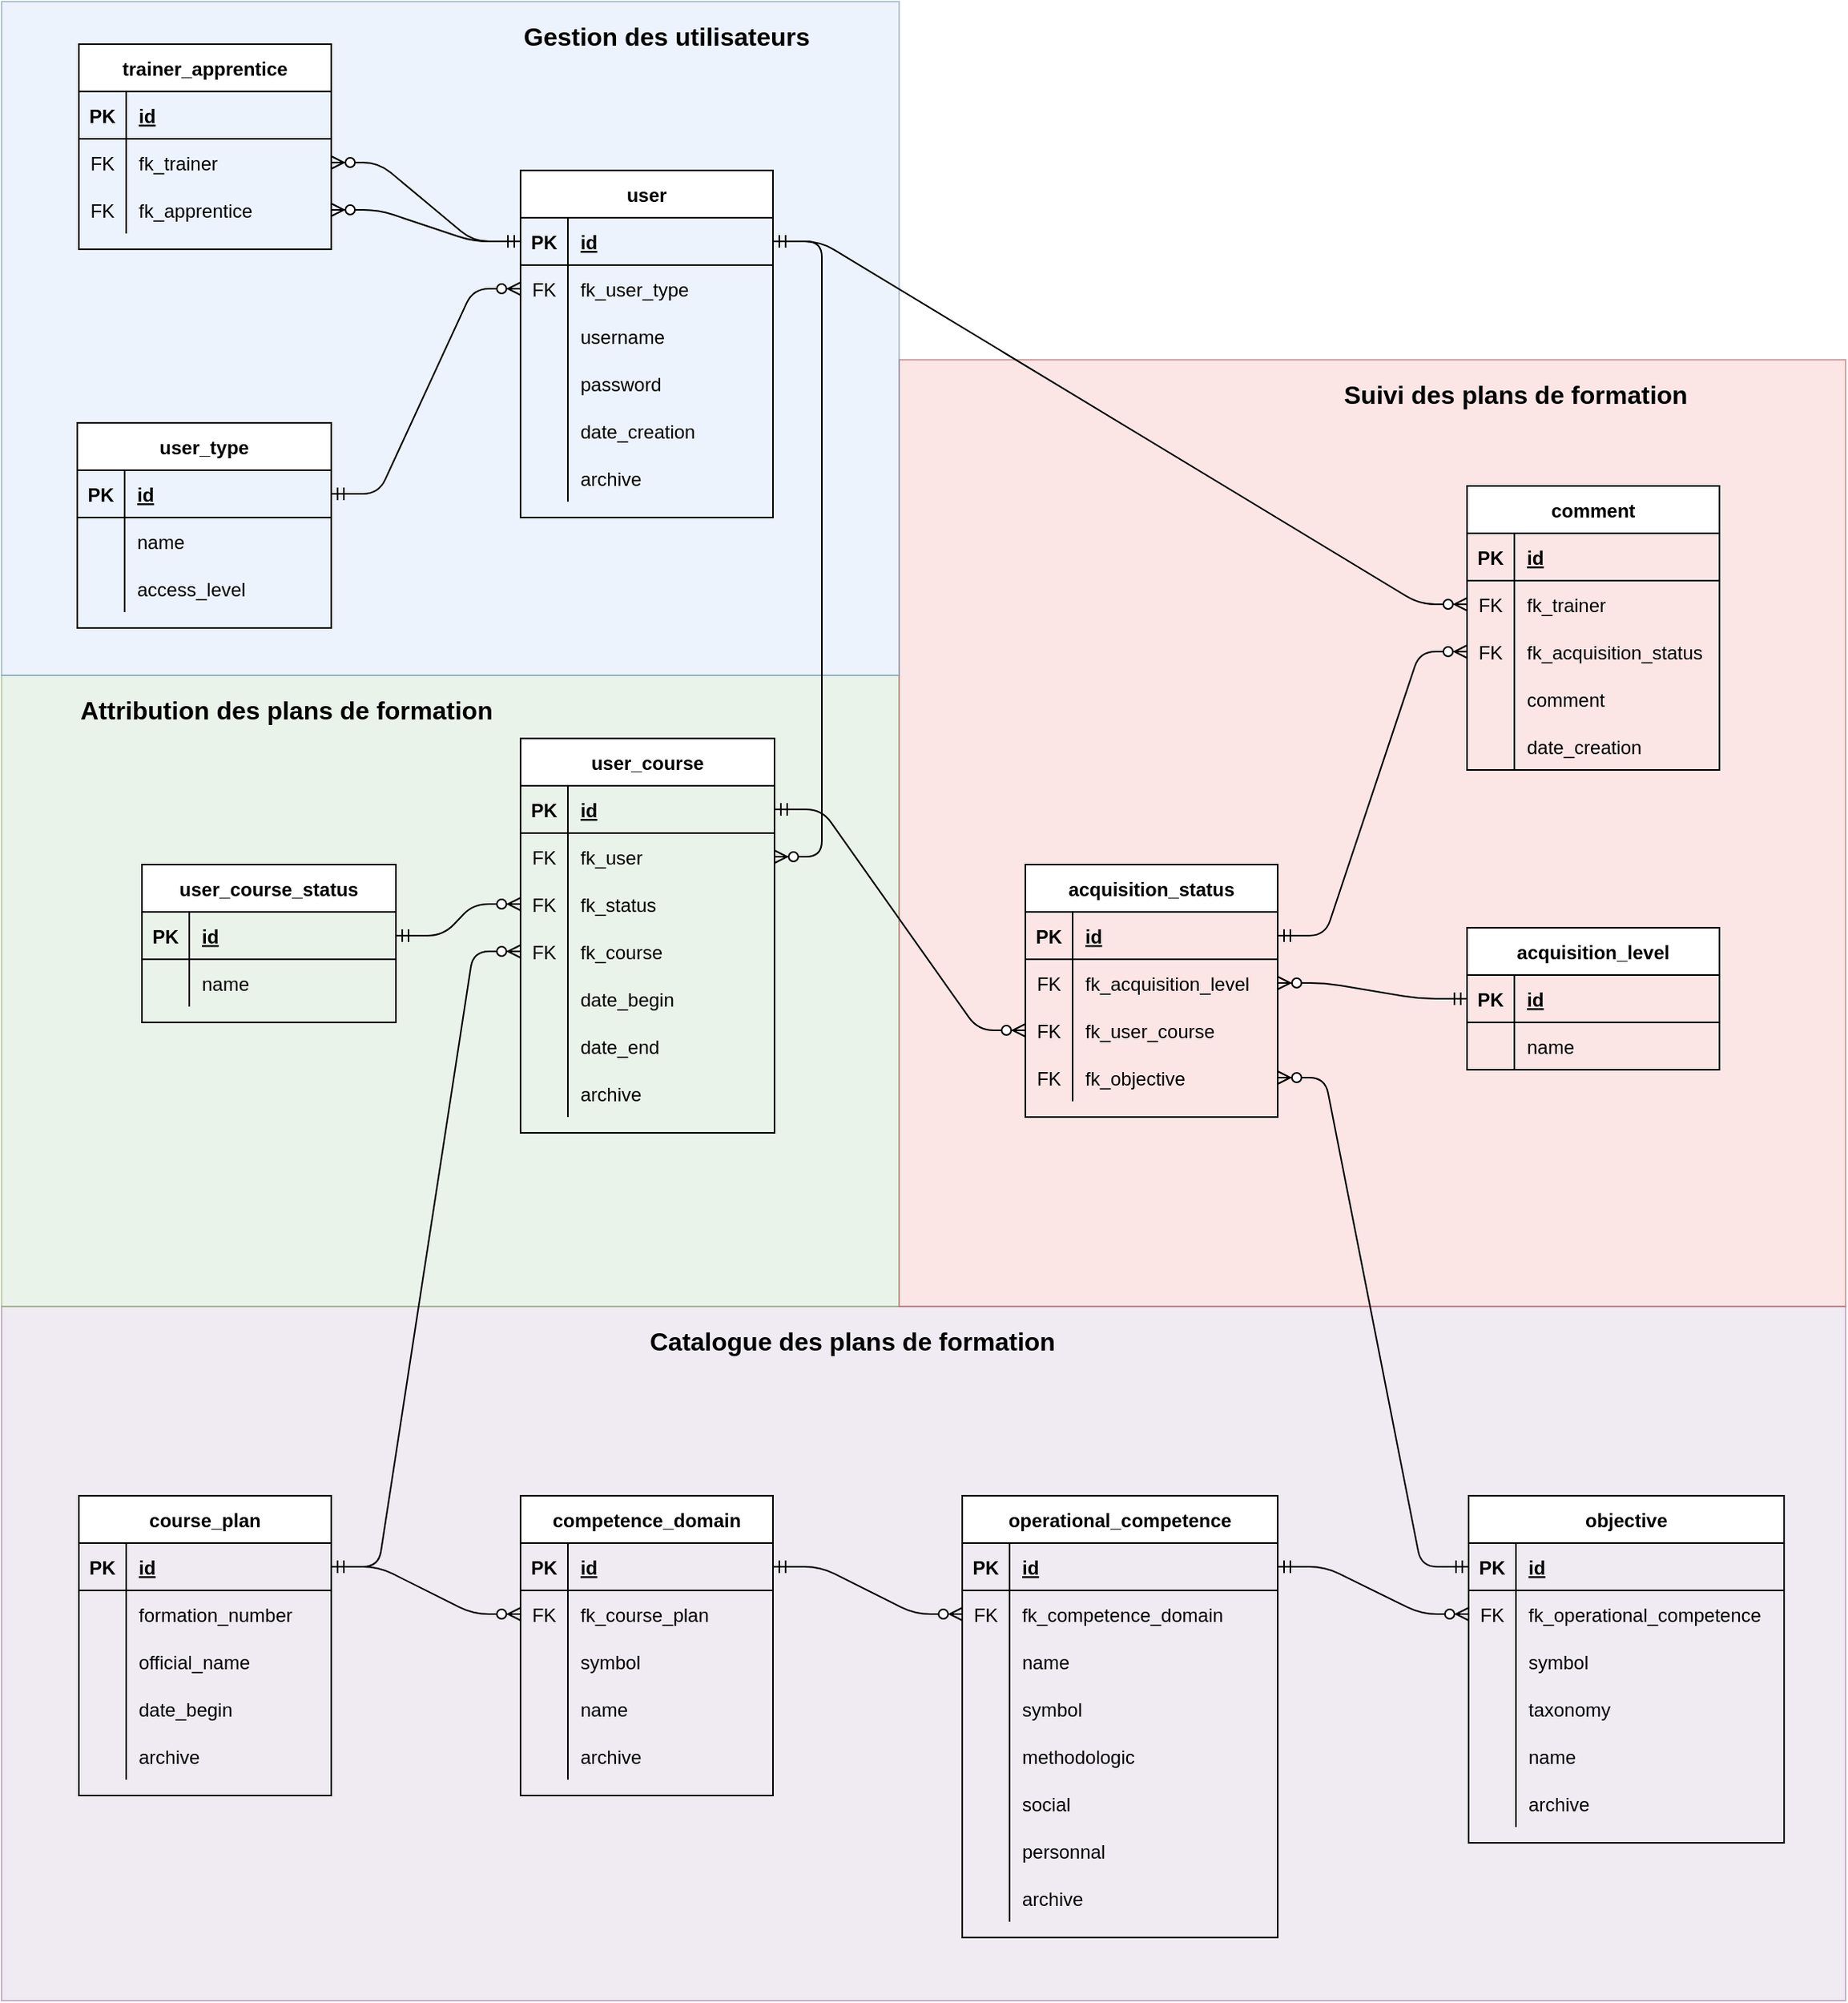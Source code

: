 <mxfile version="14.5.1" type="device"><diagram id="nrFtZgHq6ZsVmek2zuGJ" name="Page-1"><mxGraphModel dx="2720" dy="1978" grid="1" gridSize="10" guides="1" tooltips="1" connect="1" arrows="1" fold="1" page="1" pageScale="1" pageWidth="1169" pageHeight="827" math="0" shadow="0"><root><mxCell id="0"/><mxCell id="1" parent="0"/><mxCell id="5o8P5nD-2goWZ9Rq4ehd-6" value="" style="rounded=0;whiteSpace=wrap;html=1;fillColor=#e1d5e7;strokeColor=#9673a6;opacity=50;" vertex="1" parent="1"><mxGeometry x="-1169" width="1169" height="440" as="geometry"/></mxCell><mxCell id="5o8P5nD-2goWZ9Rq4ehd-5" value="" style="rounded=0;whiteSpace=wrap;html=1;fillColor=#d5e8d4;strokeColor=#82b366;opacity=50;" vertex="1" parent="1"><mxGeometry x="-1169" y="-400" width="569" height="400" as="geometry"/></mxCell><mxCell id="TRs-lFAUs9j5GoZxBY2p-140" value="user_course" style="shape=table;startSize=30;container=1;collapsible=1;childLayout=tableLayout;fixedRows=1;rowLines=0;fontStyle=1;align=center;resizeLast=1;" parent="1" vertex="1"><mxGeometry x="-840" y="-360" width="161" height="250" as="geometry"/></mxCell><mxCell id="TRs-lFAUs9j5GoZxBY2p-141" value="" style="shape=partialRectangle;collapsible=0;dropTarget=0;pointerEvents=0;fillColor=none;top=0;left=0;bottom=1;right=0;points=[[0,0.5],[1,0.5]];portConstraint=eastwest;" parent="TRs-lFAUs9j5GoZxBY2p-140" vertex="1"><mxGeometry y="30" width="161" height="30" as="geometry"/></mxCell><mxCell id="TRs-lFAUs9j5GoZxBY2p-142" value="PK" style="shape=partialRectangle;connectable=0;fillColor=none;top=0;left=0;bottom=0;right=0;fontStyle=1;overflow=hidden;" parent="TRs-lFAUs9j5GoZxBY2p-141" vertex="1"><mxGeometry width="30" height="30" as="geometry"/></mxCell><mxCell id="TRs-lFAUs9j5GoZxBY2p-143" value="id" style="shape=partialRectangle;connectable=0;fillColor=none;top=0;left=0;bottom=0;right=0;align=left;spacingLeft=6;fontStyle=5;overflow=hidden;" parent="TRs-lFAUs9j5GoZxBY2p-141" vertex="1"><mxGeometry x="30" width="131" height="30" as="geometry"/></mxCell><mxCell id="TRs-lFAUs9j5GoZxBY2p-153" value="" style="shape=partialRectangle;collapsible=0;dropTarget=0;pointerEvents=0;fillColor=none;top=0;left=0;bottom=0;right=0;points=[[0,0.5],[1,0.5]];portConstraint=eastwest;" parent="TRs-lFAUs9j5GoZxBY2p-140" vertex="1"><mxGeometry y="60" width="161" height="30" as="geometry"/></mxCell><mxCell id="TRs-lFAUs9j5GoZxBY2p-154" value="FK" style="shape=partialRectangle;connectable=0;fillColor=none;top=0;left=0;bottom=0;right=0;fontStyle=0;overflow=hidden;" parent="TRs-lFAUs9j5GoZxBY2p-153" vertex="1"><mxGeometry width="30" height="30" as="geometry"/></mxCell><mxCell id="TRs-lFAUs9j5GoZxBY2p-155" value="fk_user" style="shape=partialRectangle;connectable=0;fillColor=none;top=0;left=0;bottom=0;right=0;align=left;spacingLeft=6;fontStyle=0;overflow=hidden;" parent="TRs-lFAUs9j5GoZxBY2p-153" vertex="1"><mxGeometry x="30" width="131" height="30" as="geometry"/></mxCell><mxCell id="TRs-lFAUs9j5GoZxBY2p-159" value="" style="shape=partialRectangle;collapsible=0;dropTarget=0;pointerEvents=0;fillColor=none;top=0;left=0;bottom=0;right=0;points=[[0,0.5],[1,0.5]];portConstraint=eastwest;" parent="TRs-lFAUs9j5GoZxBY2p-140" vertex="1"><mxGeometry y="90" width="161" height="30" as="geometry"/></mxCell><mxCell id="TRs-lFAUs9j5GoZxBY2p-160" value="FK" style="shape=partialRectangle;connectable=0;fillColor=none;top=0;left=0;bottom=0;right=0;fontStyle=0;overflow=hidden;" parent="TRs-lFAUs9j5GoZxBY2p-159" vertex="1"><mxGeometry width="30" height="30" as="geometry"/></mxCell><mxCell id="TRs-lFAUs9j5GoZxBY2p-161" value="fk_status" style="shape=partialRectangle;connectable=0;fillColor=none;top=0;left=0;bottom=0;right=0;align=left;spacingLeft=6;fontStyle=0;overflow=hidden;" parent="TRs-lFAUs9j5GoZxBY2p-159" vertex="1"><mxGeometry x="30" width="131" height="30" as="geometry"/></mxCell><mxCell id="TRs-lFAUs9j5GoZxBY2p-156" value="" style="shape=partialRectangle;collapsible=0;dropTarget=0;pointerEvents=0;fillColor=none;top=0;left=0;bottom=0;right=0;points=[[0,0.5],[1,0.5]];portConstraint=eastwest;" parent="TRs-lFAUs9j5GoZxBY2p-140" vertex="1"><mxGeometry y="120" width="161" height="30" as="geometry"/></mxCell><mxCell id="TRs-lFAUs9j5GoZxBY2p-157" value="FK" style="shape=partialRectangle;connectable=0;fillColor=none;top=0;left=0;bottom=0;right=0;fontStyle=0;overflow=hidden;" parent="TRs-lFAUs9j5GoZxBY2p-156" vertex="1"><mxGeometry width="30" height="30" as="geometry"/></mxCell><mxCell id="TRs-lFAUs9j5GoZxBY2p-158" value="fk_course" style="shape=partialRectangle;connectable=0;fillColor=none;top=0;left=0;bottom=0;right=0;align=left;spacingLeft=6;fontStyle=0;overflow=hidden;" parent="TRs-lFAUs9j5GoZxBY2p-156" vertex="1"><mxGeometry x="30" width="131" height="30" as="geometry"/></mxCell><mxCell id="TRs-lFAUs9j5GoZxBY2p-144" value="" style="shape=partialRectangle;collapsible=0;dropTarget=0;pointerEvents=0;fillColor=none;top=0;left=0;bottom=0;right=0;points=[[0,0.5],[1,0.5]];portConstraint=eastwest;" parent="TRs-lFAUs9j5GoZxBY2p-140" vertex="1"><mxGeometry y="150" width="161" height="30" as="geometry"/></mxCell><mxCell id="TRs-lFAUs9j5GoZxBY2p-145" value="" style="shape=partialRectangle;connectable=0;fillColor=none;top=0;left=0;bottom=0;right=0;editable=1;overflow=hidden;" parent="TRs-lFAUs9j5GoZxBY2p-144" vertex="1"><mxGeometry width="30" height="30" as="geometry"/></mxCell><mxCell id="TRs-lFAUs9j5GoZxBY2p-146" value="date_begin" style="shape=partialRectangle;connectable=0;fillColor=none;top=0;left=0;bottom=0;right=0;align=left;spacingLeft=6;overflow=hidden;" parent="TRs-lFAUs9j5GoZxBY2p-144" vertex="1"><mxGeometry x="30" width="131" height="30" as="geometry"/></mxCell><mxCell id="TRs-lFAUs9j5GoZxBY2p-147" value="" style="shape=partialRectangle;collapsible=0;dropTarget=0;pointerEvents=0;fillColor=none;top=0;left=0;bottom=0;right=0;points=[[0,0.5],[1,0.5]];portConstraint=eastwest;" parent="TRs-lFAUs9j5GoZxBY2p-140" vertex="1"><mxGeometry y="180" width="161" height="30" as="geometry"/></mxCell><mxCell id="TRs-lFAUs9j5GoZxBY2p-148" value="" style="shape=partialRectangle;connectable=0;fillColor=none;top=0;left=0;bottom=0;right=0;editable=1;overflow=hidden;" parent="TRs-lFAUs9j5GoZxBY2p-147" vertex="1"><mxGeometry width="30" height="30" as="geometry"/></mxCell><mxCell id="TRs-lFAUs9j5GoZxBY2p-149" value="date_end" style="shape=partialRectangle;connectable=0;fillColor=none;top=0;left=0;bottom=0;right=0;align=left;spacingLeft=6;overflow=hidden;" parent="TRs-lFAUs9j5GoZxBY2p-147" vertex="1"><mxGeometry x="30" width="131" height="30" as="geometry"/></mxCell><mxCell id="TRs-lFAUs9j5GoZxBY2p-150" value="" style="shape=partialRectangle;collapsible=0;dropTarget=0;pointerEvents=0;fillColor=none;top=0;left=0;bottom=0;right=0;points=[[0,0.5],[1,0.5]];portConstraint=eastwest;" parent="TRs-lFAUs9j5GoZxBY2p-140" vertex="1"><mxGeometry y="210" width="161" height="30" as="geometry"/></mxCell><mxCell id="TRs-lFAUs9j5GoZxBY2p-151" value="" style="shape=partialRectangle;connectable=0;fillColor=none;top=0;left=0;bottom=0;right=0;editable=1;overflow=hidden;" parent="TRs-lFAUs9j5GoZxBY2p-150" vertex="1"><mxGeometry width="30" height="30" as="geometry"/></mxCell><mxCell id="TRs-lFAUs9j5GoZxBY2p-152" value="archive" style="shape=partialRectangle;connectable=0;fillColor=none;top=0;left=0;bottom=0;right=0;align=left;spacingLeft=6;overflow=hidden;" parent="TRs-lFAUs9j5GoZxBY2p-150" vertex="1"><mxGeometry x="30" width="131" height="30" as="geometry"/></mxCell><mxCell id="5o8P5nD-2goWZ9Rq4ehd-3" value="" style="rounded=0;whiteSpace=wrap;html=1;fillColor=#f8cecc;strokeColor=#b85450;opacity=50;" vertex="1" parent="1"><mxGeometry x="-600" y="-600" width="600" height="600" as="geometry"/></mxCell><mxCell id="5o8P5nD-2goWZ9Rq4ehd-2" value="" style="rounded=0;whiteSpace=wrap;html=1;fillColor=#dae8fc;strokeColor=#6c8ebf;opacity=50;" vertex="1" parent="1"><mxGeometry x="-1169" y="-827" width="569" height="427" as="geometry"/></mxCell><mxCell id="-QQITjNCen39ZFEGmMMH-3" value="" style="edgeStyle=entityRelationEdgeStyle;fontSize=12;html=1;endArrow=ERzeroToMany;endFill=1;startArrow=ERmandOne;startFill=0;" parent="1" source="TRs-lFAUs9j5GoZxBY2p-78" target="TRs-lFAUs9j5GoZxBY2p-116" edge="1"><mxGeometry width="100" height="100" relative="1" as="geometry"><mxPoint x="-861.87" y="-578.5" as="sourcePoint"/><mxPoint x="-859" y="-730" as="targetPoint"/></mxGeometry></mxCell><mxCell id="-QQITjNCen39ZFEGmMMH-4" value="" style="edgeStyle=entityRelationEdgeStyle;fontSize=12;html=1;endArrow=ERzeroToMany;endFill=1;startArrow=ERmandOne;startFill=0;" parent="1" source="TRs-lFAUs9j5GoZxBY2p-78" target="TRs-lFAUs9j5GoZxBY2p-119" edge="1"><mxGeometry width="100" height="100" relative="1" as="geometry"><mxPoint x="-861.87" y="-578.5" as="sourcePoint"/><mxPoint x="-959" y="-450" as="targetPoint"/></mxGeometry></mxCell><mxCell id="TRs-lFAUs9j5GoZxBY2p-1" value="acquisition_level" style="shape=table;startSize=30;container=1;collapsible=1;childLayout=tableLayout;fixedRows=1;rowLines=0;fontStyle=1;align=center;resizeLast=1;" parent="1" vertex="1"><mxGeometry x="-240" y="-240" width="160" height="90" as="geometry"/></mxCell><mxCell id="TRs-lFAUs9j5GoZxBY2p-2" value="" style="shape=partialRectangle;collapsible=0;dropTarget=0;pointerEvents=0;fillColor=none;top=0;left=0;bottom=1;right=0;points=[[0,0.5],[1,0.5]];portConstraint=eastwest;" parent="TRs-lFAUs9j5GoZxBY2p-1" vertex="1"><mxGeometry y="30" width="160" height="30" as="geometry"/></mxCell><mxCell id="TRs-lFAUs9j5GoZxBY2p-3" value="PK" style="shape=partialRectangle;connectable=0;fillColor=none;top=0;left=0;bottom=0;right=0;fontStyle=1;overflow=hidden;" parent="TRs-lFAUs9j5GoZxBY2p-2" vertex="1"><mxGeometry width="30" height="30" as="geometry"/></mxCell><mxCell id="TRs-lFAUs9j5GoZxBY2p-4" value="id" style="shape=partialRectangle;connectable=0;fillColor=none;top=0;left=0;bottom=0;right=0;align=left;spacingLeft=6;fontStyle=5;overflow=hidden;" parent="TRs-lFAUs9j5GoZxBY2p-2" vertex="1"><mxGeometry x="30" width="130" height="30" as="geometry"/></mxCell><mxCell id="TRs-lFAUs9j5GoZxBY2p-5" value="" style="shape=partialRectangle;collapsible=0;dropTarget=0;pointerEvents=0;fillColor=none;top=0;left=0;bottom=0;right=0;points=[[0,0.5],[1,0.5]];portConstraint=eastwest;" parent="TRs-lFAUs9j5GoZxBY2p-1" vertex="1"><mxGeometry y="60" width="160" height="30" as="geometry"/></mxCell><mxCell id="TRs-lFAUs9j5GoZxBY2p-6" value="" style="shape=partialRectangle;connectable=0;fillColor=none;top=0;left=0;bottom=0;right=0;editable=1;overflow=hidden;" parent="TRs-lFAUs9j5GoZxBY2p-5" vertex="1"><mxGeometry width="30" height="30" as="geometry"/></mxCell><mxCell id="TRs-lFAUs9j5GoZxBY2p-7" value="name" style="shape=partialRectangle;connectable=0;fillColor=none;top=0;left=0;bottom=0;right=0;align=left;spacingLeft=6;overflow=hidden;" parent="TRs-lFAUs9j5GoZxBY2p-5" vertex="1"><mxGeometry x="30" width="130" height="30" as="geometry"/></mxCell><mxCell id="TRs-lFAUs9j5GoZxBY2p-14" value="" style="edgeStyle=entityRelationEdgeStyle;fontSize=12;html=1;endArrow=ERmandOne;startArrow=ERzeroToMany;startFill=1;" parent="1" source="TRs-lFAUs9j5GoZxBY2p-59" target="TRs-lFAUs9j5GoZxBY2p-2" edge="1"><mxGeometry width="100" height="100" relative="1" as="geometry"><mxPoint x="-459" y="-240" as="sourcePoint"/><mxPoint x="-249" y="-610" as="targetPoint"/></mxGeometry></mxCell><mxCell id="TRs-lFAUs9j5GoZxBY2p-15" value="comment" style="shape=table;startSize=30;container=1;collapsible=1;childLayout=tableLayout;fixedRows=1;rowLines=0;fontStyle=1;align=center;resizeLast=1;" parent="1" vertex="1"><mxGeometry x="-240" y="-520" width="160" height="180" as="geometry"/></mxCell><mxCell id="TRs-lFAUs9j5GoZxBY2p-16" value="" style="shape=partialRectangle;collapsible=0;dropTarget=0;pointerEvents=0;fillColor=none;top=0;left=0;bottom=1;right=0;points=[[0,0.5],[1,0.5]];portConstraint=eastwest;" parent="TRs-lFAUs9j5GoZxBY2p-15" vertex="1"><mxGeometry y="30" width="160" height="30" as="geometry"/></mxCell><mxCell id="TRs-lFAUs9j5GoZxBY2p-17" value="PK" style="shape=partialRectangle;connectable=0;fillColor=none;top=0;left=0;bottom=0;right=0;fontStyle=1;overflow=hidden;" parent="TRs-lFAUs9j5GoZxBY2p-16" vertex="1"><mxGeometry width="30" height="30" as="geometry"/></mxCell><mxCell id="TRs-lFAUs9j5GoZxBY2p-18" value="id" style="shape=partialRectangle;connectable=0;fillColor=none;top=0;left=0;bottom=0;right=0;align=left;spacingLeft=6;fontStyle=5;overflow=hidden;" parent="TRs-lFAUs9j5GoZxBY2p-16" vertex="1"><mxGeometry x="30" width="130" height="30" as="geometry"/></mxCell><mxCell id="TRs-lFAUs9j5GoZxBY2p-29" value="" style="shape=partialRectangle;collapsible=0;dropTarget=0;pointerEvents=0;fillColor=none;top=0;left=0;bottom=0;right=0;points=[[0,0.5],[1,0.5]];portConstraint=eastwest;" parent="TRs-lFAUs9j5GoZxBY2p-15" vertex="1"><mxGeometry y="60" width="160" height="30" as="geometry"/></mxCell><mxCell id="TRs-lFAUs9j5GoZxBY2p-30" value="FK" style="shape=partialRectangle;connectable=0;fillColor=none;top=0;left=0;bottom=0;right=0;fontStyle=0;overflow=hidden;" parent="TRs-lFAUs9j5GoZxBY2p-29" vertex="1"><mxGeometry width="30" height="30" as="geometry"/></mxCell><mxCell id="TRs-lFAUs9j5GoZxBY2p-31" value="fk_trainer" style="shape=partialRectangle;connectable=0;fillColor=none;top=0;left=0;bottom=0;right=0;align=left;spacingLeft=6;fontStyle=0;overflow=hidden;" parent="TRs-lFAUs9j5GoZxBY2p-29" vertex="1"><mxGeometry x="30" width="130" height="30" as="geometry"/></mxCell><mxCell id="TRs-lFAUs9j5GoZxBY2p-32" value="" style="shape=partialRectangle;collapsible=0;dropTarget=0;pointerEvents=0;fillColor=none;top=0;left=0;bottom=0;right=0;points=[[0,0.5],[1,0.5]];portConstraint=eastwest;" parent="TRs-lFAUs9j5GoZxBY2p-15" vertex="1"><mxGeometry y="90" width="160" height="30" as="geometry"/></mxCell><mxCell id="TRs-lFAUs9j5GoZxBY2p-33" value="FK" style="shape=partialRectangle;connectable=0;fillColor=none;top=0;left=0;bottom=0;right=0;fontStyle=0;overflow=hidden;" parent="TRs-lFAUs9j5GoZxBY2p-32" vertex="1"><mxGeometry width="30" height="30" as="geometry"/></mxCell><mxCell id="TRs-lFAUs9j5GoZxBY2p-34" value="fk_acquisition_status" style="shape=partialRectangle;connectable=0;fillColor=none;top=0;left=0;bottom=0;right=0;align=left;spacingLeft=6;fontStyle=0;overflow=hidden;" parent="TRs-lFAUs9j5GoZxBY2p-32" vertex="1"><mxGeometry x="30" width="130" height="30" as="geometry"/></mxCell><mxCell id="TRs-lFAUs9j5GoZxBY2p-25" value="" style="shape=partialRectangle;collapsible=0;dropTarget=0;pointerEvents=0;fillColor=none;top=0;left=0;bottom=0;right=0;points=[[0,0.5],[1,0.5]];portConstraint=eastwest;" parent="TRs-lFAUs9j5GoZxBY2p-15" vertex="1"><mxGeometry y="120" width="160" height="30" as="geometry"/></mxCell><mxCell id="TRs-lFAUs9j5GoZxBY2p-26" value="" style="shape=partialRectangle;connectable=0;fillColor=none;top=0;left=0;bottom=0;right=0;editable=1;overflow=hidden;" parent="TRs-lFAUs9j5GoZxBY2p-25" vertex="1"><mxGeometry width="30" height="30" as="geometry"/></mxCell><mxCell id="TRs-lFAUs9j5GoZxBY2p-27" value="comment" style="shape=partialRectangle;connectable=0;fillColor=none;top=0;left=0;bottom=0;right=0;align=left;spacingLeft=6;overflow=hidden;" parent="TRs-lFAUs9j5GoZxBY2p-25" vertex="1"><mxGeometry x="30" width="130" height="30" as="geometry"/></mxCell><mxCell id="TRs-lFAUs9j5GoZxBY2p-35" value="" style="shape=partialRectangle;collapsible=0;dropTarget=0;pointerEvents=0;fillColor=none;top=0;left=0;bottom=0;right=0;points=[[0,0.5],[1,0.5]];portConstraint=eastwest;" parent="TRs-lFAUs9j5GoZxBY2p-15" vertex="1"><mxGeometry y="150" width="160" height="30" as="geometry"/></mxCell><mxCell id="TRs-lFAUs9j5GoZxBY2p-36" value="" style="shape=partialRectangle;connectable=0;fillColor=none;top=0;left=0;bottom=0;right=0;editable=1;overflow=hidden;" parent="TRs-lFAUs9j5GoZxBY2p-35" vertex="1"><mxGeometry width="30" height="30" as="geometry"/></mxCell><mxCell id="TRs-lFAUs9j5GoZxBY2p-37" value="date_creation" style="shape=partialRectangle;connectable=0;fillColor=none;top=0;left=0;bottom=0;right=0;align=left;spacingLeft=6;overflow=hidden;" parent="TRs-lFAUs9j5GoZxBY2p-35" vertex="1"><mxGeometry x="30" width="130" height="30" as="geometry"/></mxCell><mxCell id="TRs-lFAUs9j5GoZxBY2p-39" value="" style="edgeStyle=entityRelationEdgeStyle;fontSize=12;html=1;endArrow=ERzeroToMany;startArrow=ERmandOne;" parent="1" source="TRs-lFAUs9j5GoZxBY2p-78" target="TRs-lFAUs9j5GoZxBY2p-29" edge="1"><mxGeometry width="100" height="100" relative="1" as="geometry"><mxPoint x="-579" y="-680" as="sourcePoint"/><mxPoint x="-479" y="-780" as="targetPoint"/></mxGeometry></mxCell><mxCell id="TRs-lFAUs9j5GoZxBY2p-40" value="acquisition_status" style="shape=table;startSize=30;container=1;collapsible=1;childLayout=tableLayout;fixedRows=1;rowLines=0;fontStyle=1;align=center;resizeLast=1;" parent="1" vertex="1"><mxGeometry x="-520" y="-280" width="160" height="160" as="geometry"/></mxCell><mxCell id="TRs-lFAUs9j5GoZxBY2p-41" value="" style="shape=partialRectangle;collapsible=0;dropTarget=0;pointerEvents=0;fillColor=none;top=0;left=0;bottom=1;right=0;points=[[0,0.5],[1,0.5]];portConstraint=eastwest;" parent="TRs-lFAUs9j5GoZxBY2p-40" vertex="1"><mxGeometry y="30" width="160" height="30" as="geometry"/></mxCell><mxCell id="TRs-lFAUs9j5GoZxBY2p-42" value="PK" style="shape=partialRectangle;connectable=0;fillColor=none;top=0;left=0;bottom=0;right=0;fontStyle=1;overflow=hidden;" parent="TRs-lFAUs9j5GoZxBY2p-41" vertex="1"><mxGeometry width="30" height="30" as="geometry"/></mxCell><mxCell id="TRs-lFAUs9j5GoZxBY2p-43" value="id" style="shape=partialRectangle;connectable=0;fillColor=none;top=0;left=0;bottom=0;right=0;align=left;spacingLeft=6;fontStyle=5;overflow=hidden;" parent="TRs-lFAUs9j5GoZxBY2p-41" vertex="1"><mxGeometry x="30" width="130" height="30" as="geometry"/></mxCell><mxCell id="TRs-lFAUs9j5GoZxBY2p-59" value="" style="shape=partialRectangle;collapsible=0;dropTarget=0;pointerEvents=0;fillColor=none;top=0;left=0;bottom=0;right=0;points=[[0,0.5],[1,0.5]];portConstraint=eastwest;" parent="TRs-lFAUs9j5GoZxBY2p-40" vertex="1"><mxGeometry y="60" width="160" height="30" as="geometry"/></mxCell><mxCell id="TRs-lFAUs9j5GoZxBY2p-60" value="FK" style="shape=partialRectangle;connectable=0;fillColor=none;top=0;left=0;bottom=0;right=0;fontStyle=0;overflow=hidden;" parent="TRs-lFAUs9j5GoZxBY2p-59" vertex="1"><mxGeometry width="30" height="30" as="geometry"/></mxCell><mxCell id="TRs-lFAUs9j5GoZxBY2p-61" value="fk_acquisition_level" style="shape=partialRectangle;connectable=0;fillColor=none;top=0;left=0;bottom=0;right=0;align=left;spacingLeft=6;fontStyle=0;overflow=hidden;" parent="TRs-lFAUs9j5GoZxBY2p-59" vertex="1"><mxGeometry x="30" width="130" height="30" as="geometry"/></mxCell><mxCell id="TRs-lFAUs9j5GoZxBY2p-56" value="" style="shape=partialRectangle;collapsible=0;dropTarget=0;pointerEvents=0;fillColor=none;top=0;left=0;bottom=0;right=0;points=[[0,0.5],[1,0.5]];portConstraint=eastwest;" parent="TRs-lFAUs9j5GoZxBY2p-40" vertex="1"><mxGeometry y="90" width="160" height="30" as="geometry"/></mxCell><mxCell id="TRs-lFAUs9j5GoZxBY2p-57" value="FK" style="shape=partialRectangle;connectable=0;fillColor=none;top=0;left=0;bottom=0;right=0;fontStyle=0;overflow=hidden;" parent="TRs-lFAUs9j5GoZxBY2p-56" vertex="1"><mxGeometry width="30" height="30" as="geometry"/></mxCell><mxCell id="TRs-lFAUs9j5GoZxBY2p-58" value="fk_user_course" style="shape=partialRectangle;connectable=0;fillColor=none;top=0;left=0;bottom=0;right=0;align=left;spacingLeft=6;fontStyle=0;overflow=hidden;" parent="TRs-lFAUs9j5GoZxBY2p-56" vertex="1"><mxGeometry x="30" width="130" height="30" as="geometry"/></mxCell><mxCell id="TRs-lFAUs9j5GoZxBY2p-53" value="" style="shape=partialRectangle;collapsible=0;dropTarget=0;pointerEvents=0;fillColor=none;top=0;left=0;bottom=0;right=0;points=[[0,0.5],[1,0.5]];portConstraint=eastwest;" parent="TRs-lFAUs9j5GoZxBY2p-40" vertex="1"><mxGeometry y="120" width="160" height="30" as="geometry"/></mxCell><mxCell id="TRs-lFAUs9j5GoZxBY2p-54" value="FK" style="shape=partialRectangle;connectable=0;fillColor=none;top=0;left=0;bottom=0;right=0;fontStyle=0;overflow=hidden;" parent="TRs-lFAUs9j5GoZxBY2p-53" vertex="1"><mxGeometry width="30" height="30" as="geometry"/></mxCell><mxCell id="TRs-lFAUs9j5GoZxBY2p-55" value="fk_objective" style="shape=partialRectangle;connectable=0;fillColor=none;top=0;left=0;bottom=0;right=0;align=left;spacingLeft=6;fontStyle=0;overflow=hidden;" parent="TRs-lFAUs9j5GoZxBY2p-53" vertex="1"><mxGeometry x="30" width="130" height="30" as="geometry"/></mxCell><mxCell id="TRs-lFAUs9j5GoZxBY2p-63" value="" style="edgeStyle=entityRelationEdgeStyle;fontSize=12;html=1;endArrow=ERzeroToMany;startArrow=ERmandOne;" parent="1" source="TRs-lFAUs9j5GoZxBY2p-41" target="TRs-lFAUs9j5GoZxBY2p-32" edge="1"><mxGeometry width="100" height="100" relative="1" as="geometry"><mxPoint x="-489" y="-469.5" as="sourcePoint"/><mxPoint x="-469" y="-579.5" as="targetPoint"/></mxGeometry></mxCell><mxCell id="TRs-lFAUs9j5GoZxBY2p-64" value="user_type" style="shape=table;startSize=30;container=1;collapsible=1;childLayout=tableLayout;fixedRows=1;rowLines=0;fontStyle=1;align=center;resizeLast=1;" parent="1" vertex="1"><mxGeometry x="-1121" y="-560" width="161" height="130" as="geometry"/></mxCell><mxCell id="TRs-lFAUs9j5GoZxBY2p-65" value="" style="shape=partialRectangle;collapsible=0;dropTarget=0;pointerEvents=0;fillColor=none;top=0;left=0;bottom=1;right=0;points=[[0,0.5],[1,0.5]];portConstraint=eastwest;" parent="TRs-lFAUs9j5GoZxBY2p-64" vertex="1"><mxGeometry y="30" width="161" height="30" as="geometry"/></mxCell><mxCell id="TRs-lFAUs9j5GoZxBY2p-66" value="PK" style="shape=partialRectangle;connectable=0;fillColor=none;top=0;left=0;bottom=0;right=0;fontStyle=1;overflow=hidden;" parent="TRs-lFAUs9j5GoZxBY2p-65" vertex="1"><mxGeometry width="30" height="30" as="geometry"/></mxCell><mxCell id="TRs-lFAUs9j5GoZxBY2p-67" value="id" style="shape=partialRectangle;connectable=0;fillColor=none;top=0;left=0;bottom=0;right=0;align=left;spacingLeft=6;fontStyle=5;overflow=hidden;" parent="TRs-lFAUs9j5GoZxBY2p-65" vertex="1"><mxGeometry x="30" width="131" height="30" as="geometry"/></mxCell><mxCell id="TRs-lFAUs9j5GoZxBY2p-68" value="" style="shape=partialRectangle;collapsible=0;dropTarget=0;pointerEvents=0;fillColor=none;top=0;left=0;bottom=0;right=0;points=[[0,0.5],[1,0.5]];portConstraint=eastwest;" parent="TRs-lFAUs9j5GoZxBY2p-64" vertex="1"><mxGeometry y="60" width="161" height="30" as="geometry"/></mxCell><mxCell id="TRs-lFAUs9j5GoZxBY2p-69" value="" style="shape=partialRectangle;connectable=0;fillColor=none;top=0;left=0;bottom=0;right=0;editable=1;overflow=hidden;" parent="TRs-lFAUs9j5GoZxBY2p-68" vertex="1"><mxGeometry width="30" height="30" as="geometry"/></mxCell><mxCell id="TRs-lFAUs9j5GoZxBY2p-70" value="name" style="shape=partialRectangle;connectable=0;fillColor=none;top=0;left=0;bottom=0;right=0;align=left;spacingLeft=6;overflow=hidden;" parent="TRs-lFAUs9j5GoZxBY2p-68" vertex="1"><mxGeometry x="30" width="131" height="30" as="geometry"/></mxCell><mxCell id="TRs-lFAUs9j5GoZxBY2p-71" value="" style="shape=partialRectangle;collapsible=0;dropTarget=0;pointerEvents=0;fillColor=none;top=0;left=0;bottom=0;right=0;points=[[0,0.5],[1,0.5]];portConstraint=eastwest;" parent="TRs-lFAUs9j5GoZxBY2p-64" vertex="1"><mxGeometry y="90" width="161" height="30" as="geometry"/></mxCell><mxCell id="TRs-lFAUs9j5GoZxBY2p-72" value="" style="shape=partialRectangle;connectable=0;fillColor=none;top=0;left=0;bottom=0;right=0;editable=1;overflow=hidden;" parent="TRs-lFAUs9j5GoZxBY2p-71" vertex="1"><mxGeometry width="30" height="30" as="geometry"/></mxCell><mxCell id="TRs-lFAUs9j5GoZxBY2p-73" value="access_level" style="shape=partialRectangle;connectable=0;fillColor=none;top=0;left=0;bottom=0;right=0;align=left;spacingLeft=6;overflow=hidden;" parent="TRs-lFAUs9j5GoZxBY2p-71" vertex="1"><mxGeometry x="30" width="131" height="30" as="geometry"/></mxCell><mxCell id="TRs-lFAUs9j5GoZxBY2p-77" value="user" style="shape=table;startSize=30;container=1;collapsible=1;childLayout=tableLayout;fixedRows=1;rowLines=0;fontStyle=1;align=center;resizeLast=1;" parent="1" vertex="1"><mxGeometry x="-840" y="-720" width="160" height="220" as="geometry"><mxRectangle y="40" width="60" height="30" as="alternateBounds"/></mxGeometry></mxCell><mxCell id="TRs-lFAUs9j5GoZxBY2p-78" value="" style="shape=partialRectangle;collapsible=0;dropTarget=0;pointerEvents=0;fillColor=none;top=0;left=0;bottom=1;right=0;points=[[0,0.5],[1,0.5]];portConstraint=eastwest;" parent="TRs-lFAUs9j5GoZxBY2p-77" vertex="1"><mxGeometry y="30" width="160" height="30" as="geometry"/></mxCell><mxCell id="TRs-lFAUs9j5GoZxBY2p-79" value="PK" style="shape=partialRectangle;connectable=0;fillColor=none;top=0;left=0;bottom=0;right=0;fontStyle=1;overflow=hidden;" parent="TRs-lFAUs9j5GoZxBY2p-78" vertex="1"><mxGeometry width="30" height="30" as="geometry"/></mxCell><mxCell id="TRs-lFAUs9j5GoZxBY2p-80" value="id" style="shape=partialRectangle;connectable=0;fillColor=none;top=0;left=0;bottom=0;right=0;align=left;spacingLeft=6;fontStyle=5;overflow=hidden;" parent="TRs-lFAUs9j5GoZxBY2p-78" vertex="1"><mxGeometry x="30" width="130" height="30" as="geometry"/></mxCell><mxCell id="TRs-lFAUs9j5GoZxBY2p-94" value="" style="shape=partialRectangle;collapsible=0;dropTarget=0;pointerEvents=0;fillColor=none;top=0;left=0;bottom=0;right=0;points=[[0,0.5],[1,0.5]];portConstraint=eastwest;" parent="TRs-lFAUs9j5GoZxBY2p-77" vertex="1"><mxGeometry y="60" width="160" height="30" as="geometry"/></mxCell><mxCell id="TRs-lFAUs9j5GoZxBY2p-95" value="FK" style="shape=partialRectangle;connectable=0;fillColor=none;top=0;left=0;bottom=0;right=0;fontStyle=0;overflow=hidden;" parent="TRs-lFAUs9j5GoZxBY2p-94" vertex="1"><mxGeometry width="30" height="30" as="geometry"/></mxCell><mxCell id="TRs-lFAUs9j5GoZxBY2p-96" value="fk_user_type" style="shape=partialRectangle;connectable=0;fillColor=none;top=0;left=0;bottom=0;right=0;align=left;spacingLeft=6;fontStyle=0;overflow=hidden;" parent="TRs-lFAUs9j5GoZxBY2p-94" vertex="1"><mxGeometry x="30" width="130" height="30" as="geometry"/></mxCell><mxCell id="TRs-lFAUs9j5GoZxBY2p-81" value="" style="shape=partialRectangle;collapsible=0;dropTarget=0;pointerEvents=0;fillColor=none;top=0;left=0;bottom=0;right=0;points=[[0,0.5],[1,0.5]];portConstraint=eastwest;" parent="TRs-lFAUs9j5GoZxBY2p-77" vertex="1"><mxGeometry y="90" width="160" height="30" as="geometry"/></mxCell><mxCell id="TRs-lFAUs9j5GoZxBY2p-82" value="" style="shape=partialRectangle;connectable=0;fillColor=none;top=0;left=0;bottom=0;right=0;editable=1;overflow=hidden;" parent="TRs-lFAUs9j5GoZxBY2p-81" vertex="1"><mxGeometry width="30" height="30" as="geometry"/></mxCell><mxCell id="TRs-lFAUs9j5GoZxBY2p-83" value="username" style="shape=partialRectangle;connectable=0;fillColor=none;top=0;left=0;bottom=0;right=0;align=left;spacingLeft=6;overflow=hidden;" parent="TRs-lFAUs9j5GoZxBY2p-81" vertex="1"><mxGeometry x="30" width="130" height="30" as="geometry"/></mxCell><mxCell id="TRs-lFAUs9j5GoZxBY2p-84" value="" style="shape=partialRectangle;collapsible=0;dropTarget=0;pointerEvents=0;fillColor=none;top=0;left=0;bottom=0;right=0;points=[[0,0.5],[1,0.5]];portConstraint=eastwest;" parent="TRs-lFAUs9j5GoZxBY2p-77" vertex="1"><mxGeometry y="120" width="160" height="30" as="geometry"/></mxCell><mxCell id="TRs-lFAUs9j5GoZxBY2p-85" value="" style="shape=partialRectangle;connectable=0;fillColor=none;top=0;left=0;bottom=0;right=0;editable=1;overflow=hidden;" parent="TRs-lFAUs9j5GoZxBY2p-84" vertex="1"><mxGeometry width="30" height="30" as="geometry"/></mxCell><mxCell id="TRs-lFAUs9j5GoZxBY2p-86" value="password" style="shape=partialRectangle;connectable=0;fillColor=none;top=0;left=0;bottom=0;right=0;align=left;spacingLeft=6;overflow=hidden;" parent="TRs-lFAUs9j5GoZxBY2p-84" vertex="1"><mxGeometry x="30" width="130" height="30" as="geometry"/></mxCell><mxCell id="TRs-lFAUs9j5GoZxBY2p-87" value="" style="shape=partialRectangle;collapsible=0;dropTarget=0;pointerEvents=0;fillColor=none;top=0;left=0;bottom=0;right=0;points=[[0,0.5],[1,0.5]];portConstraint=eastwest;" parent="TRs-lFAUs9j5GoZxBY2p-77" vertex="1"><mxGeometry y="150" width="160" height="30" as="geometry"/></mxCell><mxCell id="TRs-lFAUs9j5GoZxBY2p-88" value="" style="shape=partialRectangle;connectable=0;fillColor=none;top=0;left=0;bottom=0;right=0;editable=1;overflow=hidden;" parent="TRs-lFAUs9j5GoZxBY2p-87" vertex="1"><mxGeometry width="30" height="30" as="geometry"/></mxCell><mxCell id="TRs-lFAUs9j5GoZxBY2p-89" value="date_creation" style="shape=partialRectangle;connectable=0;fillColor=none;top=0;left=0;bottom=0;right=0;align=left;spacingLeft=6;overflow=hidden;" parent="TRs-lFAUs9j5GoZxBY2p-87" vertex="1"><mxGeometry x="30" width="130" height="30" as="geometry"/></mxCell><mxCell id="TRs-lFAUs9j5GoZxBY2p-97" value="" style="shape=partialRectangle;collapsible=0;dropTarget=0;pointerEvents=0;fillColor=none;top=0;left=0;bottom=0;right=0;points=[[0,0.5],[1,0.5]];portConstraint=eastwest;" parent="TRs-lFAUs9j5GoZxBY2p-77" vertex="1"><mxGeometry y="180" width="160" height="30" as="geometry"/></mxCell><mxCell id="TRs-lFAUs9j5GoZxBY2p-98" value="" style="shape=partialRectangle;connectable=0;fillColor=none;top=0;left=0;bottom=0;right=0;editable=1;overflow=hidden;" parent="TRs-lFAUs9j5GoZxBY2p-97" vertex="1"><mxGeometry width="30" height="30" as="geometry"/></mxCell><mxCell id="TRs-lFAUs9j5GoZxBY2p-99" value="archive" style="shape=partialRectangle;connectable=0;fillColor=none;top=0;left=0;bottom=0;right=0;align=left;spacingLeft=6;overflow=hidden;" parent="TRs-lFAUs9j5GoZxBY2p-97" vertex="1"><mxGeometry x="30" width="130" height="30" as="geometry"/></mxCell><mxCell id="TRs-lFAUs9j5GoZxBY2p-101" value="" style="edgeStyle=entityRelationEdgeStyle;fontSize=12;html=1;endArrow=ERzeroToMany;startArrow=ERmandOne;" parent="1" source="TRs-lFAUs9j5GoZxBY2p-65" target="TRs-lFAUs9j5GoZxBY2p-94" edge="1"><mxGeometry width="100" height="100" relative="1" as="geometry"><mxPoint x="-589" y="-470" as="sourcePoint"/><mxPoint x="-589" y="-770" as="targetPoint"/></mxGeometry></mxCell><mxCell id="TRs-lFAUs9j5GoZxBY2p-103" value="trainer_apprentice" style="shape=table;startSize=30;container=1;collapsible=1;childLayout=tableLayout;fixedRows=1;rowLines=0;fontStyle=1;align=center;resizeLast=1;" parent="1" vertex="1"><mxGeometry x="-1120" y="-800" width="160" height="130" as="geometry"/></mxCell><mxCell id="TRs-lFAUs9j5GoZxBY2p-104" value="" style="shape=partialRectangle;collapsible=0;dropTarget=0;pointerEvents=0;fillColor=none;top=0;left=0;bottom=1;right=0;points=[[0,0.5],[1,0.5]];portConstraint=eastwest;" parent="TRs-lFAUs9j5GoZxBY2p-103" vertex="1"><mxGeometry y="30" width="160" height="30" as="geometry"/></mxCell><mxCell id="TRs-lFAUs9j5GoZxBY2p-105" value="PK" style="shape=partialRectangle;connectable=0;fillColor=none;top=0;left=0;bottom=0;right=0;fontStyle=1;overflow=hidden;" parent="TRs-lFAUs9j5GoZxBY2p-104" vertex="1"><mxGeometry width="30" height="30" as="geometry"/></mxCell><mxCell id="TRs-lFAUs9j5GoZxBY2p-106" value="id" style="shape=partialRectangle;connectable=0;fillColor=none;top=0;left=0;bottom=0;right=0;align=left;spacingLeft=6;fontStyle=5;overflow=hidden;" parent="TRs-lFAUs9j5GoZxBY2p-104" vertex="1"><mxGeometry x="30" width="130" height="30" as="geometry"/></mxCell><mxCell id="TRs-lFAUs9j5GoZxBY2p-116" value="" style="shape=partialRectangle;collapsible=0;dropTarget=0;pointerEvents=0;fillColor=none;top=0;left=0;bottom=0;right=0;points=[[0,0.5],[1,0.5]];portConstraint=eastwest;" parent="TRs-lFAUs9j5GoZxBY2p-103" vertex="1"><mxGeometry y="60" width="160" height="30" as="geometry"/></mxCell><mxCell id="TRs-lFAUs9j5GoZxBY2p-117" value="FK" style="shape=partialRectangle;connectable=0;fillColor=none;top=0;left=0;bottom=0;right=0;fontStyle=0;overflow=hidden;" parent="TRs-lFAUs9j5GoZxBY2p-116" vertex="1"><mxGeometry width="30" height="30" as="geometry"/></mxCell><mxCell id="TRs-lFAUs9j5GoZxBY2p-118" value="fk_trainer" style="shape=partialRectangle;connectable=0;fillColor=none;top=0;left=0;bottom=0;right=0;align=left;spacingLeft=6;fontStyle=0;overflow=hidden;" parent="TRs-lFAUs9j5GoZxBY2p-116" vertex="1"><mxGeometry x="30" width="130" height="30" as="geometry"/></mxCell><mxCell id="TRs-lFAUs9j5GoZxBY2p-119" value="" style="shape=partialRectangle;collapsible=0;dropTarget=0;pointerEvents=0;fillColor=none;top=0;left=0;bottom=0;right=0;points=[[0,0.5],[1,0.5]];portConstraint=eastwest;" parent="TRs-lFAUs9j5GoZxBY2p-103" vertex="1"><mxGeometry y="90" width="160" height="30" as="geometry"/></mxCell><mxCell id="TRs-lFAUs9j5GoZxBY2p-120" value="FK" style="shape=partialRectangle;connectable=0;fillColor=none;top=0;left=0;bottom=0;right=0;fontStyle=0;overflow=hidden;" parent="TRs-lFAUs9j5GoZxBY2p-119" vertex="1"><mxGeometry width="30" height="30" as="geometry"/></mxCell><mxCell id="TRs-lFAUs9j5GoZxBY2p-121" value="fk_apprentice" style="shape=partialRectangle;connectable=0;fillColor=none;top=0;left=0;bottom=0;right=0;align=left;spacingLeft=6;fontStyle=0;overflow=hidden;" parent="TRs-lFAUs9j5GoZxBY2p-119" vertex="1"><mxGeometry x="30" width="130" height="30" as="geometry"/></mxCell><mxCell id="TRs-lFAUs9j5GoZxBY2p-123" value="user_course_status" style="shape=table;startSize=30;container=1;collapsible=1;childLayout=tableLayout;fixedRows=1;rowLines=0;fontStyle=1;align=center;resizeLast=1;" parent="1" vertex="1"><mxGeometry x="-1080" y="-280" width="161" height="100" as="geometry"/></mxCell><mxCell id="TRs-lFAUs9j5GoZxBY2p-124" value="" style="shape=partialRectangle;collapsible=0;dropTarget=0;pointerEvents=0;fillColor=none;top=0;left=0;bottom=1;right=0;points=[[0,0.5],[1,0.5]];portConstraint=eastwest;" parent="TRs-lFAUs9j5GoZxBY2p-123" vertex="1"><mxGeometry y="30" width="161" height="30" as="geometry"/></mxCell><mxCell id="TRs-lFAUs9j5GoZxBY2p-125" value="PK" style="shape=partialRectangle;connectable=0;fillColor=none;top=0;left=0;bottom=0;right=0;fontStyle=1;overflow=hidden;" parent="TRs-lFAUs9j5GoZxBY2p-124" vertex="1"><mxGeometry width="30" height="30" as="geometry"/></mxCell><mxCell id="TRs-lFAUs9j5GoZxBY2p-126" value="id" style="shape=partialRectangle;connectable=0;fillColor=none;top=0;left=0;bottom=0;right=0;align=left;spacingLeft=6;fontStyle=5;overflow=hidden;" parent="TRs-lFAUs9j5GoZxBY2p-124" vertex="1"><mxGeometry x="30" width="131" height="30" as="geometry"/></mxCell><mxCell id="TRs-lFAUs9j5GoZxBY2p-127" value="" style="shape=partialRectangle;collapsible=0;dropTarget=0;pointerEvents=0;fillColor=none;top=0;left=0;bottom=0;right=0;points=[[0,0.5],[1,0.5]];portConstraint=eastwest;" parent="TRs-lFAUs9j5GoZxBY2p-123" vertex="1"><mxGeometry y="60" width="161" height="30" as="geometry"/></mxCell><mxCell id="TRs-lFAUs9j5GoZxBY2p-128" value="" style="shape=partialRectangle;connectable=0;fillColor=none;top=0;left=0;bottom=0;right=0;editable=1;overflow=hidden;" parent="TRs-lFAUs9j5GoZxBY2p-127" vertex="1"><mxGeometry width="30" height="30" as="geometry"/></mxCell><mxCell id="TRs-lFAUs9j5GoZxBY2p-129" value="name" style="shape=partialRectangle;connectable=0;fillColor=none;top=0;left=0;bottom=0;right=0;align=left;spacingLeft=6;overflow=hidden;" parent="TRs-lFAUs9j5GoZxBY2p-127" vertex="1"><mxGeometry x="30" width="131" height="30" as="geometry"/></mxCell><mxCell id="TRs-lFAUs9j5GoZxBY2p-162" value="" style="edgeStyle=entityRelationEdgeStyle;fontSize=12;html=1;endArrow=ERzeroToMany;startArrow=ERmandOne;" parent="1" source="TRs-lFAUs9j5GoZxBY2p-124" target="TRs-lFAUs9j5GoZxBY2p-159" edge="1"><mxGeometry width="100" height="100" relative="1" as="geometry"><mxPoint x="-899" y="100" as="sourcePoint"/><mxPoint x="-799" as="targetPoint"/></mxGeometry></mxCell><mxCell id="TRs-lFAUs9j5GoZxBY2p-163" value="objective" style="shape=table;startSize=30;container=1;collapsible=1;childLayout=tableLayout;fixedRows=1;rowLines=0;fontStyle=1;align=center;resizeLast=1;" parent="1" vertex="1"><mxGeometry x="-239" y="120" width="200" height="220" as="geometry"/></mxCell><mxCell id="TRs-lFAUs9j5GoZxBY2p-164" value="" style="shape=partialRectangle;collapsible=0;dropTarget=0;pointerEvents=0;fillColor=none;top=0;left=0;bottom=1;right=0;points=[[0,0.5],[1,0.5]];portConstraint=eastwest;" parent="TRs-lFAUs9j5GoZxBY2p-163" vertex="1"><mxGeometry y="30" width="200" height="30" as="geometry"/></mxCell><mxCell id="TRs-lFAUs9j5GoZxBY2p-165" value="PK" style="shape=partialRectangle;connectable=0;fillColor=none;top=0;left=0;bottom=0;right=0;fontStyle=1;overflow=hidden;" parent="TRs-lFAUs9j5GoZxBY2p-164" vertex="1"><mxGeometry width="30" height="30" as="geometry"/></mxCell><mxCell id="TRs-lFAUs9j5GoZxBY2p-166" value="id" style="shape=partialRectangle;connectable=0;fillColor=none;top=0;left=0;bottom=0;right=0;align=left;spacingLeft=6;fontStyle=5;overflow=hidden;" parent="TRs-lFAUs9j5GoZxBY2p-164" vertex="1"><mxGeometry x="30" width="170" height="30" as="geometry"/></mxCell><mxCell id="TRs-lFAUs9j5GoZxBY2p-176" value="" style="shape=partialRectangle;collapsible=0;dropTarget=0;pointerEvents=0;fillColor=none;top=0;left=0;bottom=0;right=0;points=[[0,0.5],[1,0.5]];portConstraint=eastwest;" parent="TRs-lFAUs9j5GoZxBY2p-163" vertex="1"><mxGeometry y="60" width="200" height="30" as="geometry"/></mxCell><mxCell id="TRs-lFAUs9j5GoZxBY2p-177" value="FK" style="shape=partialRectangle;connectable=0;fillColor=none;top=0;left=0;bottom=0;right=0;fontStyle=0;overflow=hidden;" parent="TRs-lFAUs9j5GoZxBY2p-176" vertex="1"><mxGeometry width="30" height="30" as="geometry"/></mxCell><mxCell id="TRs-lFAUs9j5GoZxBY2p-178" value="fk_operational_competence" style="shape=partialRectangle;connectable=0;fillColor=none;top=0;left=0;bottom=0;right=0;align=left;spacingLeft=6;fontStyle=0;overflow=hidden;" parent="TRs-lFAUs9j5GoZxBY2p-176" vertex="1"><mxGeometry x="30" width="170" height="30" as="geometry"/></mxCell><mxCell id="TRs-lFAUs9j5GoZxBY2p-167" value="" style="shape=partialRectangle;collapsible=0;dropTarget=0;pointerEvents=0;fillColor=none;top=0;left=0;bottom=0;right=0;points=[[0,0.5],[1,0.5]];portConstraint=eastwest;" parent="TRs-lFAUs9j5GoZxBY2p-163" vertex="1"><mxGeometry y="90" width="200" height="30" as="geometry"/></mxCell><mxCell id="TRs-lFAUs9j5GoZxBY2p-168" value="" style="shape=partialRectangle;connectable=0;fillColor=none;top=0;left=0;bottom=0;right=0;editable=1;overflow=hidden;" parent="TRs-lFAUs9j5GoZxBY2p-167" vertex="1"><mxGeometry width="30" height="30" as="geometry"/></mxCell><mxCell id="TRs-lFAUs9j5GoZxBY2p-169" value="symbol" style="shape=partialRectangle;connectable=0;fillColor=none;top=0;left=0;bottom=0;right=0;align=left;spacingLeft=6;overflow=hidden;" parent="TRs-lFAUs9j5GoZxBY2p-167" vertex="1"><mxGeometry x="30" width="170" height="30" as="geometry"/></mxCell><mxCell id="TRs-lFAUs9j5GoZxBY2p-170" value="" style="shape=partialRectangle;collapsible=0;dropTarget=0;pointerEvents=0;fillColor=none;top=0;left=0;bottom=0;right=0;points=[[0,0.5],[1,0.5]];portConstraint=eastwest;" parent="TRs-lFAUs9j5GoZxBY2p-163" vertex="1"><mxGeometry y="120" width="200" height="30" as="geometry"/></mxCell><mxCell id="TRs-lFAUs9j5GoZxBY2p-171" value="" style="shape=partialRectangle;connectable=0;fillColor=none;top=0;left=0;bottom=0;right=0;editable=1;overflow=hidden;" parent="TRs-lFAUs9j5GoZxBY2p-170" vertex="1"><mxGeometry width="30" height="30" as="geometry"/></mxCell><mxCell id="TRs-lFAUs9j5GoZxBY2p-172" value="taxonomy" style="shape=partialRectangle;connectable=0;fillColor=none;top=0;left=0;bottom=0;right=0;align=left;spacingLeft=6;overflow=hidden;" parent="TRs-lFAUs9j5GoZxBY2p-170" vertex="1"><mxGeometry x="30" width="170" height="30" as="geometry"/></mxCell><mxCell id="TRs-lFAUs9j5GoZxBY2p-173" value="" style="shape=partialRectangle;collapsible=0;dropTarget=0;pointerEvents=0;fillColor=none;top=0;left=0;bottom=0;right=0;points=[[0,0.5],[1,0.5]];portConstraint=eastwest;" parent="TRs-lFAUs9j5GoZxBY2p-163" vertex="1"><mxGeometry y="150" width="200" height="30" as="geometry"/></mxCell><mxCell id="TRs-lFAUs9j5GoZxBY2p-174" value="" style="shape=partialRectangle;connectable=0;fillColor=none;top=0;left=0;bottom=0;right=0;editable=1;overflow=hidden;" parent="TRs-lFAUs9j5GoZxBY2p-173" vertex="1"><mxGeometry width="30" height="30" as="geometry"/></mxCell><mxCell id="TRs-lFAUs9j5GoZxBY2p-175" value="name" style="shape=partialRectangle;connectable=0;fillColor=none;top=0;left=0;bottom=0;right=0;align=left;spacingLeft=6;overflow=hidden;" parent="TRs-lFAUs9j5GoZxBY2p-173" vertex="1"><mxGeometry x="30" width="170" height="30" as="geometry"/></mxCell><mxCell id="TRs-lFAUs9j5GoZxBY2p-179" value="" style="shape=partialRectangle;collapsible=0;dropTarget=0;pointerEvents=0;fillColor=none;top=0;left=0;bottom=0;right=0;points=[[0,0.5],[1,0.5]];portConstraint=eastwest;" parent="TRs-lFAUs9j5GoZxBY2p-163" vertex="1"><mxGeometry y="180" width="200" height="30" as="geometry"/></mxCell><mxCell id="TRs-lFAUs9j5GoZxBY2p-180" value="" style="shape=partialRectangle;connectable=0;fillColor=none;top=0;left=0;bottom=0;right=0;editable=1;overflow=hidden;" parent="TRs-lFAUs9j5GoZxBY2p-179" vertex="1"><mxGeometry width="30" height="30" as="geometry"/></mxCell><mxCell id="TRs-lFAUs9j5GoZxBY2p-181" value="archive" style="shape=partialRectangle;connectable=0;fillColor=none;top=0;left=0;bottom=0;right=0;align=left;spacingLeft=6;overflow=hidden;" parent="TRs-lFAUs9j5GoZxBY2p-179" vertex="1"><mxGeometry x="30" width="170" height="30" as="geometry"/></mxCell><mxCell id="TRs-lFAUs9j5GoZxBY2p-182" value="" style="edgeStyle=entityRelationEdgeStyle;fontSize=12;html=1;endArrow=ERzeroToMany;startArrow=ERmandOne;" parent="1" source="TRs-lFAUs9j5GoZxBY2p-141" target="TRs-lFAUs9j5GoZxBY2p-56" edge="1"><mxGeometry width="100" height="100" relative="1" as="geometry"><mxPoint x="-559" y="-90" as="sourcePoint"/><mxPoint x="-459" y="-190" as="targetPoint"/></mxGeometry></mxCell><mxCell id="TRs-lFAUs9j5GoZxBY2p-183" value="" style="edgeStyle=entityRelationEdgeStyle;fontSize=12;html=1;endArrow=ERzeroToMany;startArrow=ERmandOne;" parent="1" source="TRs-lFAUs9j5GoZxBY2p-164" target="TRs-lFAUs9j5GoZxBY2p-53" edge="1"><mxGeometry width="100" height="100" relative="1" as="geometry"><mxPoint x="-309" y="20" as="sourcePoint"/><mxPoint x="-209" y="-80" as="targetPoint"/></mxGeometry></mxCell><mxCell id="f2fndSHv7WQUrhGxEwef-1" value="course_plan" style="shape=table;startSize=30;container=1;collapsible=1;childLayout=tableLayout;fixedRows=1;rowLines=0;fontStyle=1;align=center;resizeLast=1;" parent="1" vertex="1"><mxGeometry x="-1120" y="120" width="160" height="190" as="geometry"/></mxCell><mxCell id="f2fndSHv7WQUrhGxEwef-2" value="" style="shape=partialRectangle;collapsible=0;dropTarget=0;pointerEvents=0;fillColor=none;top=0;left=0;bottom=1;right=0;points=[[0,0.5],[1,0.5]];portConstraint=eastwest;" parent="f2fndSHv7WQUrhGxEwef-1" vertex="1"><mxGeometry y="30" width="160" height="30" as="geometry"/></mxCell><mxCell id="f2fndSHv7WQUrhGxEwef-3" value="PK" style="shape=partialRectangle;connectable=0;fillColor=none;top=0;left=0;bottom=0;right=0;fontStyle=1;overflow=hidden;" parent="f2fndSHv7WQUrhGxEwef-2" vertex="1"><mxGeometry width="30" height="30" as="geometry"/></mxCell><mxCell id="f2fndSHv7WQUrhGxEwef-4" value="id" style="shape=partialRectangle;connectable=0;fillColor=none;top=0;left=0;bottom=0;right=0;align=left;spacingLeft=6;fontStyle=5;overflow=hidden;" parent="f2fndSHv7WQUrhGxEwef-2" vertex="1"><mxGeometry x="30" width="130" height="30" as="geometry"/></mxCell><mxCell id="f2fndSHv7WQUrhGxEwef-5" value="" style="shape=partialRectangle;collapsible=0;dropTarget=0;pointerEvents=0;fillColor=none;top=0;left=0;bottom=0;right=0;points=[[0,0.5],[1,0.5]];portConstraint=eastwest;" parent="f2fndSHv7WQUrhGxEwef-1" vertex="1"><mxGeometry y="60" width="160" height="30" as="geometry"/></mxCell><mxCell id="f2fndSHv7WQUrhGxEwef-6" value="" style="shape=partialRectangle;connectable=0;fillColor=none;top=0;left=0;bottom=0;right=0;editable=1;overflow=hidden;" parent="f2fndSHv7WQUrhGxEwef-5" vertex="1"><mxGeometry width="30" height="30" as="geometry"/></mxCell><mxCell id="f2fndSHv7WQUrhGxEwef-7" value="formation_number" style="shape=partialRectangle;connectable=0;fillColor=none;top=0;left=0;bottom=0;right=0;align=left;spacingLeft=6;overflow=hidden;" parent="f2fndSHv7WQUrhGxEwef-5" vertex="1"><mxGeometry x="30" width="130" height="30" as="geometry"/></mxCell><mxCell id="f2fndSHv7WQUrhGxEwef-8" value="" style="shape=partialRectangle;collapsible=0;dropTarget=0;pointerEvents=0;fillColor=none;top=0;left=0;bottom=0;right=0;points=[[0,0.5],[1,0.5]];portConstraint=eastwest;" parent="f2fndSHv7WQUrhGxEwef-1" vertex="1"><mxGeometry y="90" width="160" height="30" as="geometry"/></mxCell><mxCell id="f2fndSHv7WQUrhGxEwef-9" value="" style="shape=partialRectangle;connectable=0;fillColor=none;top=0;left=0;bottom=0;right=0;editable=1;overflow=hidden;" parent="f2fndSHv7WQUrhGxEwef-8" vertex="1"><mxGeometry width="30" height="30" as="geometry"/></mxCell><mxCell id="f2fndSHv7WQUrhGxEwef-10" value="official_name" style="shape=partialRectangle;connectable=0;fillColor=none;top=0;left=0;bottom=0;right=0;align=left;spacingLeft=6;overflow=hidden;" parent="f2fndSHv7WQUrhGxEwef-8" vertex="1"><mxGeometry x="30" width="130" height="30" as="geometry"/></mxCell><mxCell id="f2fndSHv7WQUrhGxEwef-11" value="" style="shape=partialRectangle;collapsible=0;dropTarget=0;pointerEvents=0;fillColor=none;top=0;left=0;bottom=0;right=0;points=[[0,0.5],[1,0.5]];portConstraint=eastwest;" parent="f2fndSHv7WQUrhGxEwef-1" vertex="1"><mxGeometry y="120" width="160" height="30" as="geometry"/></mxCell><mxCell id="f2fndSHv7WQUrhGxEwef-12" value="" style="shape=partialRectangle;connectable=0;fillColor=none;top=0;left=0;bottom=0;right=0;editable=1;overflow=hidden;" parent="f2fndSHv7WQUrhGxEwef-11" vertex="1"><mxGeometry width="30" height="30" as="geometry"/></mxCell><mxCell id="f2fndSHv7WQUrhGxEwef-13" value="date_begin" style="shape=partialRectangle;connectable=0;fillColor=none;top=0;left=0;bottom=0;right=0;align=left;spacingLeft=6;overflow=hidden;" parent="f2fndSHv7WQUrhGxEwef-11" vertex="1"><mxGeometry x="30" width="130" height="30" as="geometry"/></mxCell><mxCell id="f2fndSHv7WQUrhGxEwef-14" value="" style="shape=partialRectangle;collapsible=0;dropTarget=0;pointerEvents=0;fillColor=none;top=0;left=0;bottom=0;right=0;points=[[0,0.5],[1,0.5]];portConstraint=eastwest;" parent="f2fndSHv7WQUrhGxEwef-1" vertex="1"><mxGeometry y="150" width="160" height="30" as="geometry"/></mxCell><mxCell id="f2fndSHv7WQUrhGxEwef-15" value="" style="shape=partialRectangle;connectable=0;fillColor=none;top=0;left=0;bottom=0;right=0;editable=1;overflow=hidden;" parent="f2fndSHv7WQUrhGxEwef-14" vertex="1"><mxGeometry width="30" height="30" as="geometry"/></mxCell><mxCell id="f2fndSHv7WQUrhGxEwef-16" value="archive" style="shape=partialRectangle;connectable=0;fillColor=none;top=0;left=0;bottom=0;right=0;align=left;spacingLeft=6;overflow=hidden;" parent="f2fndSHv7WQUrhGxEwef-14" vertex="1"><mxGeometry x="30" width="130" height="30" as="geometry"/></mxCell><mxCell id="f2fndSHv7WQUrhGxEwef-17" value="" style="edgeStyle=entityRelationEdgeStyle;fontSize=12;html=1;endArrow=ERmandOne;endFill=0;startArrow=ERzeroToMany;startFill=1;" parent="1" source="TRs-lFAUs9j5GoZxBY2p-153" target="TRs-lFAUs9j5GoZxBY2p-78" edge="1"><mxGeometry width="100" height="100" relative="1" as="geometry"><mxPoint x="-568" y="-160" as="sourcePoint"/><mxPoint x="-589" y="-470" as="targetPoint"/></mxGeometry></mxCell><mxCell id="f2fndSHv7WQUrhGxEwef-22" value="" style="edgeStyle=entityRelationEdgeStyle;fontSize=12;html=1;endArrow=ERzeroToMany;endFill=1;startArrow=ERmandOne;startFill=0;" parent="1" source="f2fndSHv7WQUrhGxEwef-2" target="TRs-lFAUs9j5GoZxBY2p-156" edge="1"><mxGeometry width="100" height="100" relative="1" as="geometry"><mxPoint x="-959" y="-40" as="sourcePoint"/><mxPoint x="-859" y="-140" as="targetPoint"/></mxGeometry></mxCell><mxCell id="f2fndSHv7WQUrhGxEwef-24" value="competence_domain" style="shape=table;startSize=30;container=1;collapsible=1;childLayout=tableLayout;fixedRows=1;rowLines=0;fontStyle=1;align=center;resizeLast=1;" parent="1" vertex="1"><mxGeometry x="-840" y="120" width="160" height="190" as="geometry"/></mxCell><mxCell id="f2fndSHv7WQUrhGxEwef-25" value="" style="shape=partialRectangle;collapsible=0;dropTarget=0;pointerEvents=0;fillColor=none;top=0;left=0;bottom=1;right=0;points=[[0,0.5],[1,0.5]];portConstraint=eastwest;" parent="f2fndSHv7WQUrhGxEwef-24" vertex="1"><mxGeometry y="30" width="160" height="30" as="geometry"/></mxCell><mxCell id="f2fndSHv7WQUrhGxEwef-26" value="PK" style="shape=partialRectangle;connectable=0;fillColor=none;top=0;left=0;bottom=0;right=0;fontStyle=1;overflow=hidden;" parent="f2fndSHv7WQUrhGxEwef-25" vertex="1"><mxGeometry width="30" height="30" as="geometry"/></mxCell><mxCell id="f2fndSHv7WQUrhGxEwef-27" value="id" style="shape=partialRectangle;connectable=0;fillColor=none;top=0;left=0;bottom=0;right=0;align=left;spacingLeft=6;fontStyle=5;overflow=hidden;" parent="f2fndSHv7WQUrhGxEwef-25" vertex="1"><mxGeometry x="30" width="130" height="30" as="geometry"/></mxCell><mxCell id="f2fndSHv7WQUrhGxEwef-28" value="" style="shape=partialRectangle;collapsible=0;dropTarget=0;pointerEvents=0;fillColor=none;top=0;left=0;bottom=0;right=0;points=[[0,0.5],[1,0.5]];portConstraint=eastwest;" parent="f2fndSHv7WQUrhGxEwef-24" vertex="1"><mxGeometry y="60" width="160" height="30" as="geometry"/></mxCell><mxCell id="f2fndSHv7WQUrhGxEwef-29" value="FK" style="shape=partialRectangle;connectable=0;fillColor=none;top=0;left=0;bottom=0;right=0;editable=1;overflow=hidden;" parent="f2fndSHv7WQUrhGxEwef-28" vertex="1"><mxGeometry width="30" height="30" as="geometry"/></mxCell><mxCell id="f2fndSHv7WQUrhGxEwef-30" value="fk_course_plan" style="shape=partialRectangle;connectable=0;fillColor=none;top=0;left=0;bottom=0;right=0;align=left;spacingLeft=6;overflow=hidden;" parent="f2fndSHv7WQUrhGxEwef-28" vertex="1"><mxGeometry x="30" width="130" height="30" as="geometry"/></mxCell><mxCell id="f2fndSHv7WQUrhGxEwef-31" value="" style="shape=partialRectangle;collapsible=0;dropTarget=0;pointerEvents=0;fillColor=none;top=0;left=0;bottom=0;right=0;points=[[0,0.5],[1,0.5]];portConstraint=eastwest;" parent="f2fndSHv7WQUrhGxEwef-24" vertex="1"><mxGeometry y="90" width="160" height="30" as="geometry"/></mxCell><mxCell id="f2fndSHv7WQUrhGxEwef-32" value="" style="shape=partialRectangle;connectable=0;fillColor=none;top=0;left=0;bottom=0;right=0;editable=1;overflow=hidden;" parent="f2fndSHv7WQUrhGxEwef-31" vertex="1"><mxGeometry width="30" height="30" as="geometry"/></mxCell><mxCell id="f2fndSHv7WQUrhGxEwef-33" value="symbol" style="shape=partialRectangle;connectable=0;fillColor=none;top=0;left=0;bottom=0;right=0;align=left;spacingLeft=6;overflow=hidden;" parent="f2fndSHv7WQUrhGxEwef-31" vertex="1"><mxGeometry x="30" width="130" height="30" as="geometry"/></mxCell><mxCell id="f2fndSHv7WQUrhGxEwef-34" value="" style="shape=partialRectangle;collapsible=0;dropTarget=0;pointerEvents=0;fillColor=none;top=0;left=0;bottom=0;right=0;points=[[0,0.5],[1,0.5]];portConstraint=eastwest;" parent="f2fndSHv7WQUrhGxEwef-24" vertex="1"><mxGeometry y="120" width="160" height="30" as="geometry"/></mxCell><mxCell id="f2fndSHv7WQUrhGxEwef-35" value="" style="shape=partialRectangle;connectable=0;fillColor=none;top=0;left=0;bottom=0;right=0;editable=1;overflow=hidden;" parent="f2fndSHv7WQUrhGxEwef-34" vertex="1"><mxGeometry width="30" height="30" as="geometry"/></mxCell><mxCell id="f2fndSHv7WQUrhGxEwef-36" value="name" style="shape=partialRectangle;connectable=0;fillColor=none;top=0;left=0;bottom=0;right=0;align=left;spacingLeft=6;overflow=hidden;" parent="f2fndSHv7WQUrhGxEwef-34" vertex="1"><mxGeometry x="30" width="130" height="30" as="geometry"/></mxCell><mxCell id="f2fndSHv7WQUrhGxEwef-37" value="" style="shape=partialRectangle;collapsible=0;dropTarget=0;pointerEvents=0;fillColor=none;top=0;left=0;bottom=0;right=0;points=[[0,0.5],[1,0.5]];portConstraint=eastwest;" parent="f2fndSHv7WQUrhGxEwef-24" vertex="1"><mxGeometry y="150" width="160" height="30" as="geometry"/></mxCell><mxCell id="f2fndSHv7WQUrhGxEwef-38" value="" style="shape=partialRectangle;connectable=0;fillColor=none;top=0;left=0;bottom=0;right=0;editable=1;overflow=hidden;" parent="f2fndSHv7WQUrhGxEwef-37" vertex="1"><mxGeometry width="30" height="30" as="geometry"/></mxCell><mxCell id="f2fndSHv7WQUrhGxEwef-39" value="archive" style="shape=partialRectangle;connectable=0;fillColor=none;top=0;left=0;bottom=0;right=0;align=left;spacingLeft=6;overflow=hidden;" parent="f2fndSHv7WQUrhGxEwef-37" vertex="1"><mxGeometry x="30" width="130" height="30" as="geometry"/></mxCell><mxCell id="f2fndSHv7WQUrhGxEwef-40" value="" style="edgeStyle=entityRelationEdgeStyle;fontSize=12;html=1;endArrow=ERmandOne;endFill=0;startArrow=ERzeroToMany;startFill=1;" parent="1" source="f2fndSHv7WQUrhGxEwef-28" target="f2fndSHv7WQUrhGxEwef-2" edge="1"><mxGeometry width="100" height="100" relative="1" as="geometry"><mxPoint x="-489" y="270" as="sourcePoint"/><mxPoint x="-389" y="170" as="targetPoint"/></mxGeometry></mxCell><mxCell id="f2fndSHv7WQUrhGxEwef-60" value="operational_competence" style="shape=table;startSize=30;container=1;collapsible=1;childLayout=tableLayout;fixedRows=1;rowLines=0;fontStyle=1;align=center;resizeLast=1;" parent="1" vertex="1"><mxGeometry x="-560" y="120" width="200" height="280" as="geometry"/></mxCell><mxCell id="f2fndSHv7WQUrhGxEwef-61" value="" style="shape=partialRectangle;collapsible=0;dropTarget=0;pointerEvents=0;fillColor=none;top=0;left=0;bottom=1;right=0;points=[[0,0.5],[1,0.5]];portConstraint=eastwest;" parent="f2fndSHv7WQUrhGxEwef-60" vertex="1"><mxGeometry y="30" width="200" height="30" as="geometry"/></mxCell><mxCell id="f2fndSHv7WQUrhGxEwef-62" value="PK" style="shape=partialRectangle;connectable=0;fillColor=none;top=0;left=0;bottom=0;right=0;fontStyle=1;overflow=hidden;" parent="f2fndSHv7WQUrhGxEwef-61" vertex="1"><mxGeometry width="30" height="30" as="geometry"/></mxCell><mxCell id="f2fndSHv7WQUrhGxEwef-63" value="id" style="shape=partialRectangle;connectable=0;fillColor=none;top=0;left=0;bottom=0;right=0;align=left;spacingLeft=6;fontStyle=5;overflow=hidden;" parent="f2fndSHv7WQUrhGxEwef-61" vertex="1"><mxGeometry x="30" width="170" height="30" as="geometry"/></mxCell><mxCell id="f2fndSHv7WQUrhGxEwef-64" value="" style="shape=partialRectangle;collapsible=0;dropTarget=0;pointerEvents=0;fillColor=none;top=0;left=0;bottom=0;right=0;points=[[0,0.5],[1,0.5]];portConstraint=eastwest;" parent="f2fndSHv7WQUrhGxEwef-60" vertex="1"><mxGeometry y="60" width="200" height="30" as="geometry"/></mxCell><mxCell id="f2fndSHv7WQUrhGxEwef-65" value="FK" style="shape=partialRectangle;connectable=0;fillColor=none;top=0;left=0;bottom=0;right=0;editable=1;overflow=hidden;" parent="f2fndSHv7WQUrhGxEwef-64" vertex="1"><mxGeometry width="30" height="30" as="geometry"/></mxCell><mxCell id="f2fndSHv7WQUrhGxEwef-66" value="fk_competence_domain" style="shape=partialRectangle;connectable=0;fillColor=none;top=0;left=0;bottom=0;right=0;align=left;spacingLeft=6;overflow=hidden;" parent="f2fndSHv7WQUrhGxEwef-64" vertex="1"><mxGeometry x="30" width="170" height="30" as="geometry"/></mxCell><mxCell id="f2fndSHv7WQUrhGxEwef-67" value="" style="shape=partialRectangle;collapsible=0;dropTarget=0;pointerEvents=0;fillColor=none;top=0;left=0;bottom=0;right=0;points=[[0,0.5],[1,0.5]];portConstraint=eastwest;" parent="f2fndSHv7WQUrhGxEwef-60" vertex="1"><mxGeometry y="90" width="200" height="30" as="geometry"/></mxCell><mxCell id="f2fndSHv7WQUrhGxEwef-68" value="" style="shape=partialRectangle;connectable=0;fillColor=none;top=0;left=0;bottom=0;right=0;editable=1;overflow=hidden;" parent="f2fndSHv7WQUrhGxEwef-67" vertex="1"><mxGeometry width="30" height="30" as="geometry"/></mxCell><mxCell id="f2fndSHv7WQUrhGxEwef-69" value="name" style="shape=partialRectangle;connectable=0;fillColor=none;top=0;left=0;bottom=0;right=0;align=left;spacingLeft=6;overflow=hidden;" parent="f2fndSHv7WQUrhGxEwef-67" vertex="1"><mxGeometry x="30" width="170" height="30" as="geometry"/></mxCell><mxCell id="f2fndSHv7WQUrhGxEwef-70" value="" style="shape=partialRectangle;collapsible=0;dropTarget=0;pointerEvents=0;fillColor=none;top=0;left=0;bottom=0;right=0;points=[[0,0.5],[1,0.5]];portConstraint=eastwest;" parent="f2fndSHv7WQUrhGxEwef-60" vertex="1"><mxGeometry y="120" width="200" height="30" as="geometry"/></mxCell><mxCell id="f2fndSHv7WQUrhGxEwef-71" value="" style="shape=partialRectangle;connectable=0;fillColor=none;top=0;left=0;bottom=0;right=0;editable=1;overflow=hidden;" parent="f2fndSHv7WQUrhGxEwef-70" vertex="1"><mxGeometry width="30" height="30" as="geometry"/></mxCell><mxCell id="f2fndSHv7WQUrhGxEwef-72" value="symbol" style="shape=partialRectangle;connectable=0;fillColor=none;top=0;left=0;bottom=0;right=0;align=left;spacingLeft=6;overflow=hidden;" parent="f2fndSHv7WQUrhGxEwef-70" vertex="1"><mxGeometry x="30" width="170" height="30" as="geometry"/></mxCell><mxCell id="f2fndSHv7WQUrhGxEwef-73" value="" style="shape=partialRectangle;collapsible=0;dropTarget=0;pointerEvents=0;fillColor=none;top=0;left=0;bottom=0;right=0;points=[[0,0.5],[1,0.5]];portConstraint=eastwest;" parent="f2fndSHv7WQUrhGxEwef-60" vertex="1"><mxGeometry y="150" width="200" height="30" as="geometry"/></mxCell><mxCell id="f2fndSHv7WQUrhGxEwef-74" value="" style="shape=partialRectangle;connectable=0;fillColor=none;top=0;left=0;bottom=0;right=0;editable=1;overflow=hidden;" parent="f2fndSHv7WQUrhGxEwef-73" vertex="1"><mxGeometry width="30" height="30" as="geometry"/></mxCell><mxCell id="f2fndSHv7WQUrhGxEwef-75" value="methodologic" style="shape=partialRectangle;connectable=0;fillColor=none;top=0;left=0;bottom=0;right=0;align=left;spacingLeft=6;overflow=hidden;" parent="f2fndSHv7WQUrhGxEwef-73" vertex="1"><mxGeometry x="30" width="170" height="30" as="geometry"/></mxCell><mxCell id="f2fndSHv7WQUrhGxEwef-76" value="" style="shape=partialRectangle;collapsible=0;dropTarget=0;pointerEvents=0;fillColor=none;top=0;left=0;bottom=0;right=0;points=[[0,0.5],[1,0.5]];portConstraint=eastwest;" parent="f2fndSHv7WQUrhGxEwef-60" vertex="1"><mxGeometry y="180" width="200" height="30" as="geometry"/></mxCell><mxCell id="f2fndSHv7WQUrhGxEwef-77" value="" style="shape=partialRectangle;connectable=0;fillColor=none;top=0;left=0;bottom=0;right=0;editable=1;overflow=hidden;" parent="f2fndSHv7WQUrhGxEwef-76" vertex="1"><mxGeometry width="30" height="30" as="geometry"/></mxCell><mxCell id="f2fndSHv7WQUrhGxEwef-78" value="social" style="shape=partialRectangle;connectable=0;fillColor=none;top=0;left=0;bottom=0;right=0;align=left;spacingLeft=6;overflow=hidden;" parent="f2fndSHv7WQUrhGxEwef-76" vertex="1"><mxGeometry x="30" width="170" height="30" as="geometry"/></mxCell><mxCell id="f2fndSHv7WQUrhGxEwef-79" value="" style="shape=partialRectangle;collapsible=0;dropTarget=0;pointerEvents=0;fillColor=none;top=0;left=0;bottom=0;right=0;points=[[0,0.5],[1,0.5]];portConstraint=eastwest;" parent="f2fndSHv7WQUrhGxEwef-60" vertex="1"><mxGeometry y="210" width="200" height="30" as="geometry"/></mxCell><mxCell id="f2fndSHv7WQUrhGxEwef-80" value="" style="shape=partialRectangle;connectable=0;fillColor=none;top=0;left=0;bottom=0;right=0;editable=1;overflow=hidden;" parent="f2fndSHv7WQUrhGxEwef-79" vertex="1"><mxGeometry width="30" height="30" as="geometry"/></mxCell><mxCell id="f2fndSHv7WQUrhGxEwef-81" value="personnal" style="shape=partialRectangle;connectable=0;fillColor=none;top=0;left=0;bottom=0;right=0;align=left;spacingLeft=6;overflow=hidden;" parent="f2fndSHv7WQUrhGxEwef-79" vertex="1"><mxGeometry x="30" width="170" height="30" as="geometry"/></mxCell><mxCell id="f2fndSHv7WQUrhGxEwef-82" value="" style="shape=partialRectangle;collapsible=0;dropTarget=0;pointerEvents=0;fillColor=none;top=0;left=0;bottom=0;right=0;points=[[0,0.5],[1,0.5]];portConstraint=eastwest;" parent="f2fndSHv7WQUrhGxEwef-60" vertex="1"><mxGeometry y="240" width="200" height="30" as="geometry"/></mxCell><mxCell id="f2fndSHv7WQUrhGxEwef-83" value="" style="shape=partialRectangle;connectable=0;fillColor=none;top=0;left=0;bottom=0;right=0;editable=1;overflow=hidden;" parent="f2fndSHv7WQUrhGxEwef-82" vertex="1"><mxGeometry width="30" height="30" as="geometry"/></mxCell><mxCell id="f2fndSHv7WQUrhGxEwef-84" value="archive" style="shape=partialRectangle;connectable=0;fillColor=none;top=0;left=0;bottom=0;right=0;align=left;spacingLeft=6;overflow=hidden;" parent="f2fndSHv7WQUrhGxEwef-82" vertex="1"><mxGeometry x="30" width="170" height="30" as="geometry"/></mxCell><mxCell id="f2fndSHv7WQUrhGxEwef-85" value="" style="edgeStyle=entityRelationEdgeStyle;fontSize=12;html=1;endArrow=ERmandOne;endFill=0;startArrow=ERzeroToMany;startFill=1;" parent="1" source="f2fndSHv7WQUrhGxEwef-64" target="f2fndSHv7WQUrhGxEwef-25" edge="1"><mxGeometry width="100" height="100" relative="1" as="geometry"><mxPoint x="-249" y="480" as="sourcePoint"/><mxPoint x="-149" y="380" as="targetPoint"/></mxGeometry></mxCell><mxCell id="f2fndSHv7WQUrhGxEwef-86" value="" style="edgeStyle=entityRelationEdgeStyle;fontSize=12;html=1;endArrow=ERmandOne;endFill=0;startArrow=ERzeroToMany;startFill=1;" parent="1" source="TRs-lFAUs9j5GoZxBY2p-176" target="f2fndSHv7WQUrhGxEwef-61" edge="1"><mxGeometry width="100" height="100" relative="1" as="geometry"><mxPoint x="-219" y="150" as="sourcePoint"/><mxPoint x="-119" y="50" as="targetPoint"/></mxGeometry></mxCell><mxCell id="5o8P5nD-2goWZ9Rq4ehd-11" value="&lt;font style=&quot;font-size: 16px&quot;&gt;Gestion des utilisateurs&lt;/font&gt;" style="text;strokeColor=none;fillColor=none;html=1;fontSize=24;fontStyle=1;verticalAlign=middle;align=left;opacity=50;" vertex="1" parent="1"><mxGeometry x="-840" y="-827" width="200" height="40" as="geometry"/></mxCell><mxCell id="5o8P5nD-2goWZ9Rq4ehd-12" value="&lt;font style=&quot;font-size: 16px&quot;&gt;Attribution des plans de formation&lt;/font&gt;" style="text;strokeColor=none;fillColor=none;html=1;fontSize=24;fontStyle=1;verticalAlign=middle;align=left;opacity=50;" vertex="1" parent="1"><mxGeometry x="-1121" y="-400" width="281" height="40" as="geometry"/></mxCell><mxCell id="5o8P5nD-2goWZ9Rq4ehd-13" value="&lt;font style=&quot;font-size: 16px&quot;&gt;Catalogue des plans de formation&lt;/font&gt;" style="text;strokeColor=none;fillColor=none;html=1;fontSize=24;fontStyle=1;verticalAlign=middle;align=left;opacity=50;" vertex="1" parent="1"><mxGeometry x="-760" width="281" height="40" as="geometry"/></mxCell><mxCell id="5o8P5nD-2goWZ9Rq4ehd-14" value="&lt;font style=&quot;font-size: 16px&quot;&gt;Suivi des plans de formation&lt;/font&gt;" style="text;strokeColor=none;fillColor=none;html=1;fontSize=24;fontStyle=1;verticalAlign=middle;align=left;opacity=50;" vertex="1" parent="1"><mxGeometry x="-320" y="-600" width="320" height="40" as="geometry"/></mxCell></root></mxGraphModel></diagram></mxfile>